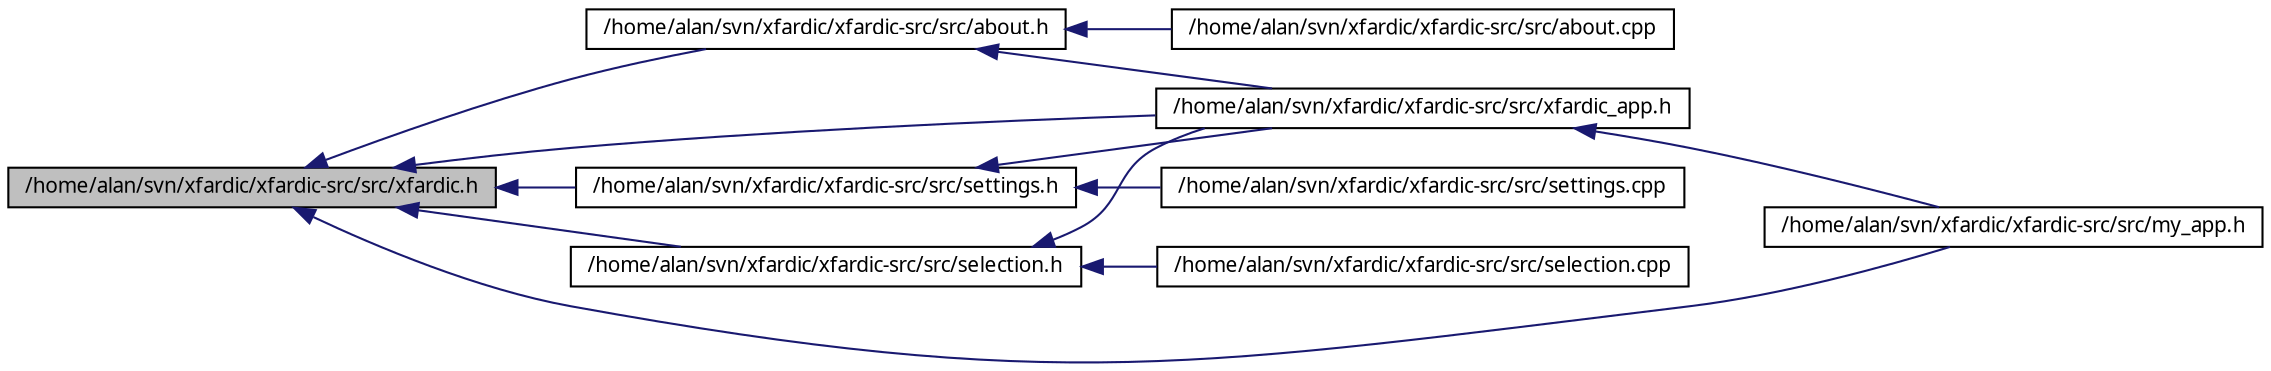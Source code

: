 digraph G
{
  edge [fontname="FreeSans.ttf",fontsize=10,labelfontname="FreeSans.ttf",labelfontsize=10];
  node [fontname="FreeSans.ttf",fontsize=10,shape=record];
  rankdir=LR;
  Node1 [label="/home/alan/svn/xfardic/xfardic-src/src/xfardic.h",height=0.2,width=0.4,color="black", fillcolor="grey75", style="filled" fontcolor="black"];
  Node1 -> Node2 [dir=back,color="midnightblue",fontsize=10,style="solid",fontname="FreeSans.ttf"];
  Node2 [label="/home/alan/svn/xfardic/xfardic-src/src/about.h",height=0.2,width=0.4,color="black", fillcolor="white", style="filled",URL="$about_8h.html"];
  Node2 -> Node3 [dir=back,color="midnightblue",fontsize=10,style="solid",fontname="FreeSans.ttf"];
  Node3 [label="/home/alan/svn/xfardic/xfardic-src/src/about.cpp",height=0.2,width=0.4,color="black", fillcolor="white", style="filled",URL="$about_8cpp.html"];
  Node2 -> Node4 [dir=back,color="midnightblue",fontsize=10,style="solid",fontname="FreeSans.ttf"];
  Node4 [label="/home/alan/svn/xfardic/xfardic-src/src/xfardic_app.h",height=0.2,width=0.4,color="black", fillcolor="white", style="filled",URL="$xfardic__app_8h.html"];
  Node4 -> Node5 [dir=back,color="midnightblue",fontsize=10,style="solid",fontname="FreeSans.ttf"];
  Node5 [label="/home/alan/svn/xfardic/xfardic-src/src/my_app.h",height=0.2,width=0.4,color="black", fillcolor="white", style="filled",URL="$my__app_8h.html"];
  Node1 -> Node5 [dir=back,color="midnightblue",fontsize=10,style="solid",fontname="FreeSans.ttf"];
  Node1 -> Node4 [dir=back,color="midnightblue",fontsize=10,style="solid",fontname="FreeSans.ttf"];
  Node1 -> Node6 [dir=back,color="midnightblue",fontsize=10,style="solid",fontname="FreeSans.ttf"];
  Node6 [label="/home/alan/svn/xfardic/xfardic-src/src/settings.h",height=0.2,width=0.4,color="black", fillcolor="white", style="filled",URL="$settings_8h.html"];
  Node6 -> Node4 [dir=back,color="midnightblue",fontsize=10,style="solid",fontname="FreeSans.ttf"];
  Node6 -> Node7 [dir=back,color="midnightblue",fontsize=10,style="solid",fontname="FreeSans.ttf"];
  Node7 [label="/home/alan/svn/xfardic/xfardic-src/src/settings.cpp",height=0.2,width=0.4,color="black", fillcolor="white", style="filled",URL="$settings_8cpp.html"];
  Node1 -> Node8 [dir=back,color="midnightblue",fontsize=10,style="solid",fontname="FreeSans.ttf"];
  Node8 [label="/home/alan/svn/xfardic/xfardic-src/src/selection.h",height=0.2,width=0.4,color="black", fillcolor="white", style="filled",URL="$selection_8h.html"];
  Node8 -> Node4 [dir=back,color="midnightblue",fontsize=10,style="solid",fontname="FreeSans.ttf"];
  Node8 -> Node9 [dir=back,color="midnightblue",fontsize=10,style="solid",fontname="FreeSans.ttf"];
  Node9 [label="/home/alan/svn/xfardic/xfardic-src/src/selection.cpp",height=0.2,width=0.4,color="black", fillcolor="white", style="filled",URL="$selection_8cpp.html"];
}
